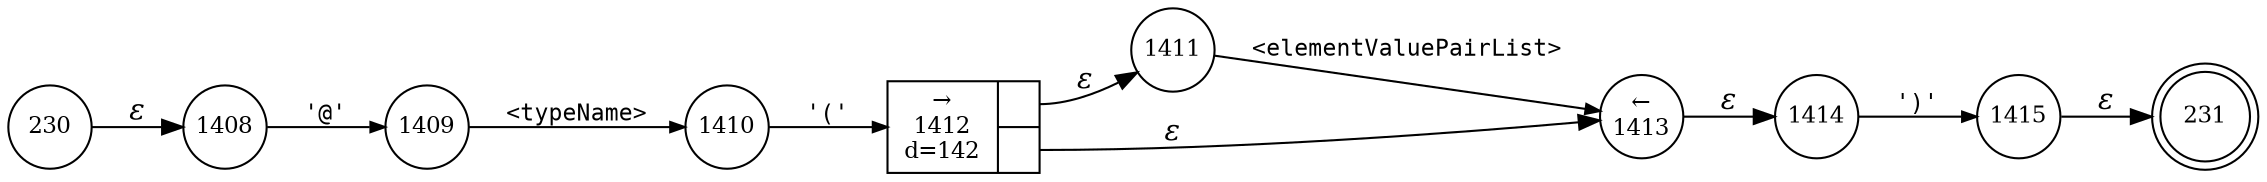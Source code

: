 digraph ATN {
rankdir=LR;
s231[fontsize=11, label="231", shape=doublecircle, fixedsize=true, width=.6];
s1408[fontsize=11,label="1408", shape=circle, fixedsize=true, width=.55, peripheries=1];
s1409[fontsize=11,label="1409", shape=circle, fixedsize=true, width=.55, peripheries=1];
s1410[fontsize=11,label="1410", shape=circle, fixedsize=true, width=.55, peripheries=1];
s1411[fontsize=11,label="1411", shape=circle, fixedsize=true, width=.55, peripheries=1];
s1412[fontsize=11,label="{&rarr;\n1412\nd=142|{<p0>|<p1>}}", shape=record, fixedsize=false, peripheries=1];
s1413[fontsize=11,label="&larr;\n1413", shape=circle, fixedsize=true, width=.55, peripheries=1];
s230[fontsize=11,label="230", shape=circle, fixedsize=true, width=.55, peripheries=1];
s1414[fontsize=11,label="1414", shape=circle, fixedsize=true, width=.55, peripheries=1];
s1415[fontsize=11,label="1415", shape=circle, fixedsize=true, width=.55, peripheries=1];
s230 -> s1408 [fontname="Times-Italic", label="&epsilon;"];
s1408 -> s1409 [fontsize=11, fontname="Courier", arrowsize=.7, label = "'@'", arrowhead = normal];
s1409 -> s1410 [fontsize=11, fontname="Courier", arrowsize=.7, label = "<typeName>", arrowhead = normal];
s1410 -> s1412 [fontsize=11, fontname="Courier", arrowsize=.7, label = "'('", arrowhead = normal];
s1412:p0 -> s1411 [fontname="Times-Italic", label="&epsilon;"];
s1412:p1 -> s1413 [fontname="Times-Italic", label="&epsilon;"];
s1411 -> s1413 [fontsize=11, fontname="Courier", arrowsize=.7, label = "<elementValuePairList>", arrowhead = normal];
s1413 -> s1414 [fontname="Times-Italic", label="&epsilon;"];
s1414 -> s1415 [fontsize=11, fontname="Courier", arrowsize=.7, label = "')'", arrowhead = normal];
s1415 -> s231 [fontname="Times-Italic", label="&epsilon;"];
}